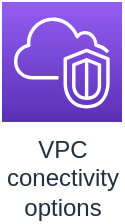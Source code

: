 <mxfile version="20.0.3" type="github">
  <diagram id="rGe3KuBBRu5CYdZj4_0n" name="Page-1">
    <mxGraphModel dx="1204" dy="539" grid="1" gridSize="10" guides="1" tooltips="1" connect="1" arrows="1" fold="1" page="1" pageScale="1" pageWidth="1169" pageHeight="827" math="0" shadow="0">
      <root>
        <mxCell id="0" />
        <mxCell id="1" parent="0" />
        <mxCell id="QmvpYYEcJwL0dfFaCKJW-1" value="VPC &lt;br&gt;conectivity &lt;br&gt;options" style="sketch=0;points=[[0,0,0],[0.25,0,0],[0.5,0,0],[0.75,0,0],[1,0,0],[0,1,0],[0.25,1,0],[0.5,1,0],[0.75,1,0],[1,1,0],[0,0.25,0],[0,0.5,0],[0,0.75,0],[1,0.25,0],[1,0.5,0],[1,0.75,0]];outlineConnect=0;fontColor=#232F3E;gradientColor=#945DF2;gradientDirection=north;fillColor=#5A30B5;strokeColor=#ffffff;dashed=0;verticalLabelPosition=bottom;verticalAlign=top;align=center;html=1;fontSize=12;fontStyle=0;aspect=fixed;shape=mxgraph.aws4.resourceIcon;resIcon=mxgraph.aws4.vpc;" vertex="1" parent="1">
          <mxGeometry x="450" y="50" width="60" height="60" as="geometry" />
        </mxCell>
      </root>
    </mxGraphModel>
  </diagram>
</mxfile>
